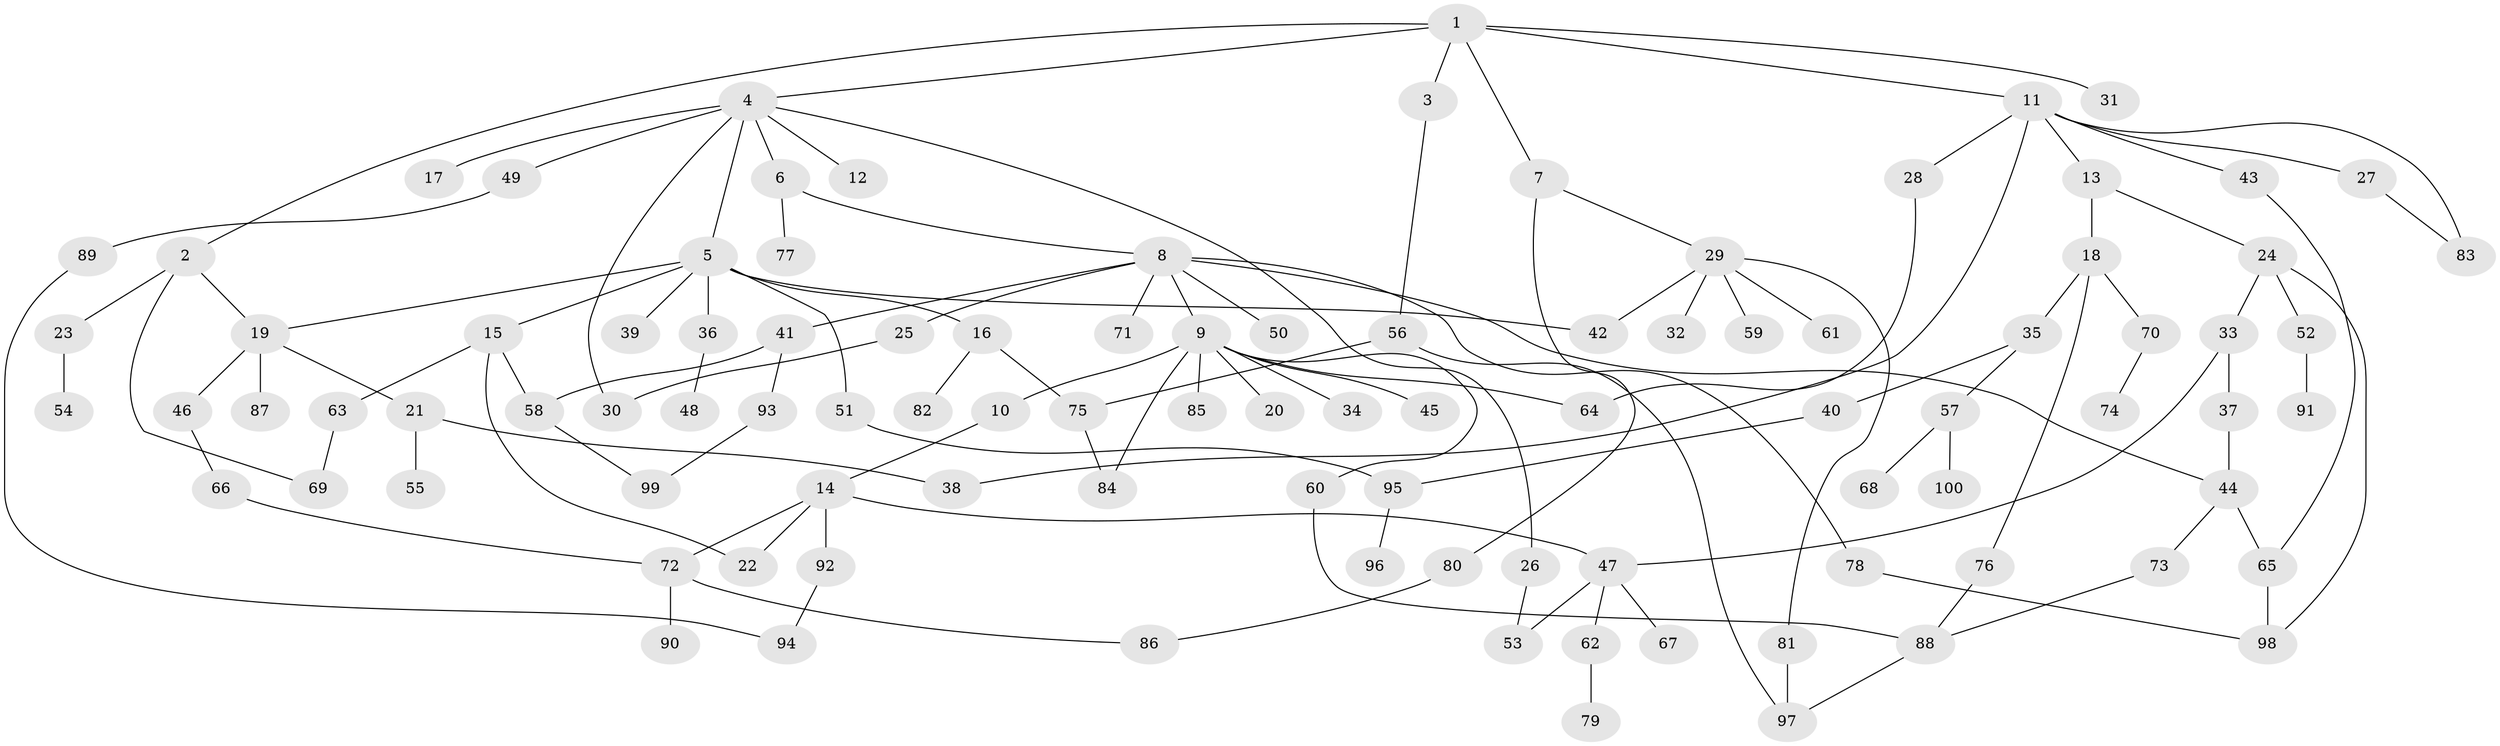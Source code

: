 // Generated by graph-tools (version 1.1) at 2025/11/02/21/25 10:11:06]
// undirected, 100 vertices, 125 edges
graph export_dot {
graph [start="1"]
  node [color=gray90,style=filled];
  1;
  2;
  3;
  4;
  5;
  6;
  7;
  8;
  9;
  10;
  11;
  12;
  13;
  14;
  15;
  16;
  17;
  18;
  19;
  20;
  21;
  22;
  23;
  24;
  25;
  26;
  27;
  28;
  29;
  30;
  31;
  32;
  33;
  34;
  35;
  36;
  37;
  38;
  39;
  40;
  41;
  42;
  43;
  44;
  45;
  46;
  47;
  48;
  49;
  50;
  51;
  52;
  53;
  54;
  55;
  56;
  57;
  58;
  59;
  60;
  61;
  62;
  63;
  64;
  65;
  66;
  67;
  68;
  69;
  70;
  71;
  72;
  73;
  74;
  75;
  76;
  77;
  78;
  79;
  80;
  81;
  82;
  83;
  84;
  85;
  86;
  87;
  88;
  89;
  90;
  91;
  92;
  93;
  94;
  95;
  96;
  97;
  98;
  99;
  100;
  1 -- 2;
  1 -- 3;
  1 -- 4;
  1 -- 7;
  1 -- 11;
  1 -- 31;
  2 -- 19;
  2 -- 23;
  2 -- 69;
  3 -- 56;
  4 -- 5;
  4 -- 6;
  4 -- 12;
  4 -- 17;
  4 -- 26;
  4 -- 30;
  4 -- 49;
  5 -- 15;
  5 -- 16;
  5 -- 36;
  5 -- 39;
  5 -- 51;
  5 -- 42;
  5 -- 19;
  6 -- 8;
  6 -- 77;
  7 -- 29;
  7 -- 80;
  8 -- 9;
  8 -- 25;
  8 -- 41;
  8 -- 50;
  8 -- 71;
  8 -- 78;
  8 -- 44;
  9 -- 10;
  9 -- 20;
  9 -- 34;
  9 -- 45;
  9 -- 60;
  9 -- 85;
  9 -- 84;
  9 -- 64;
  10 -- 14;
  11 -- 13;
  11 -- 27;
  11 -- 28;
  11 -- 43;
  11 -- 38;
  11 -- 83;
  13 -- 18;
  13 -- 24;
  14 -- 92;
  14 -- 22;
  14 -- 47;
  14 -- 72;
  15 -- 22;
  15 -- 58;
  15 -- 63;
  16 -- 75;
  16 -- 82;
  18 -- 35;
  18 -- 70;
  18 -- 76;
  19 -- 21;
  19 -- 46;
  19 -- 87;
  21 -- 38;
  21 -- 55;
  23 -- 54;
  24 -- 33;
  24 -- 52;
  24 -- 98;
  25 -- 30;
  26 -- 53;
  27 -- 83;
  28 -- 64;
  29 -- 32;
  29 -- 42;
  29 -- 59;
  29 -- 61;
  29 -- 81;
  33 -- 37;
  33 -- 47;
  35 -- 40;
  35 -- 57;
  36 -- 48;
  37 -- 44;
  40 -- 95;
  41 -- 93;
  41 -- 58;
  43 -- 65;
  44 -- 73;
  44 -- 65;
  46 -- 66;
  47 -- 62;
  47 -- 67;
  47 -- 53;
  49 -- 89;
  51 -- 95;
  52 -- 91;
  56 -- 97;
  56 -- 75;
  57 -- 68;
  57 -- 100;
  58 -- 99;
  60 -- 88;
  62 -- 79;
  63 -- 69;
  65 -- 98;
  66 -- 72;
  70 -- 74;
  72 -- 86;
  72 -- 90;
  73 -- 88;
  75 -- 84;
  76 -- 88;
  78 -- 98;
  80 -- 86;
  81 -- 97;
  88 -- 97;
  89 -- 94;
  92 -- 94;
  93 -- 99;
  95 -- 96;
}
